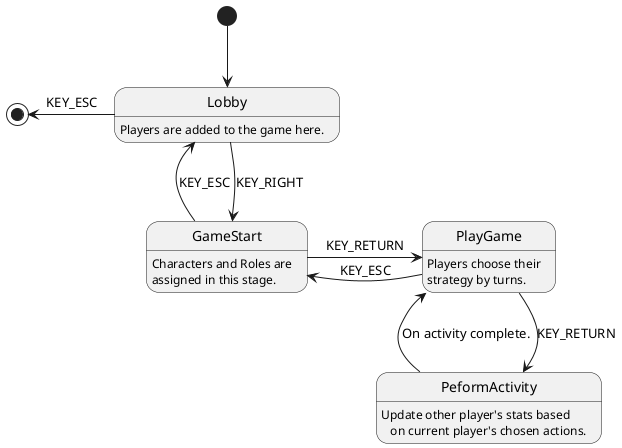 @startuml StateMachine
[*] --> Lobby
Lobby -left-> [*]: KEY_ESC
Lobby : Players are added to the game here.

Lobby -down-> GameStart: KEY_RIGHT
Lobby <-- GameStart: KEY_ESC
GameStart : Characters and Roles are\nassigned in this stage.

GameStart -right-> PlayGame: KEY_RETURN
GameStart <-- PlayGame: KEY_ESC
PlayGame:Players choose their\nstrategy by turns.

PlayGame -up-> PeformActivity: KEY_RETURN
PlayGame <-- PeformActivity: On activity complete.
PeformActivity:\
   Update other player's stats based\n\
   on current player's chosen actions.

@enduml